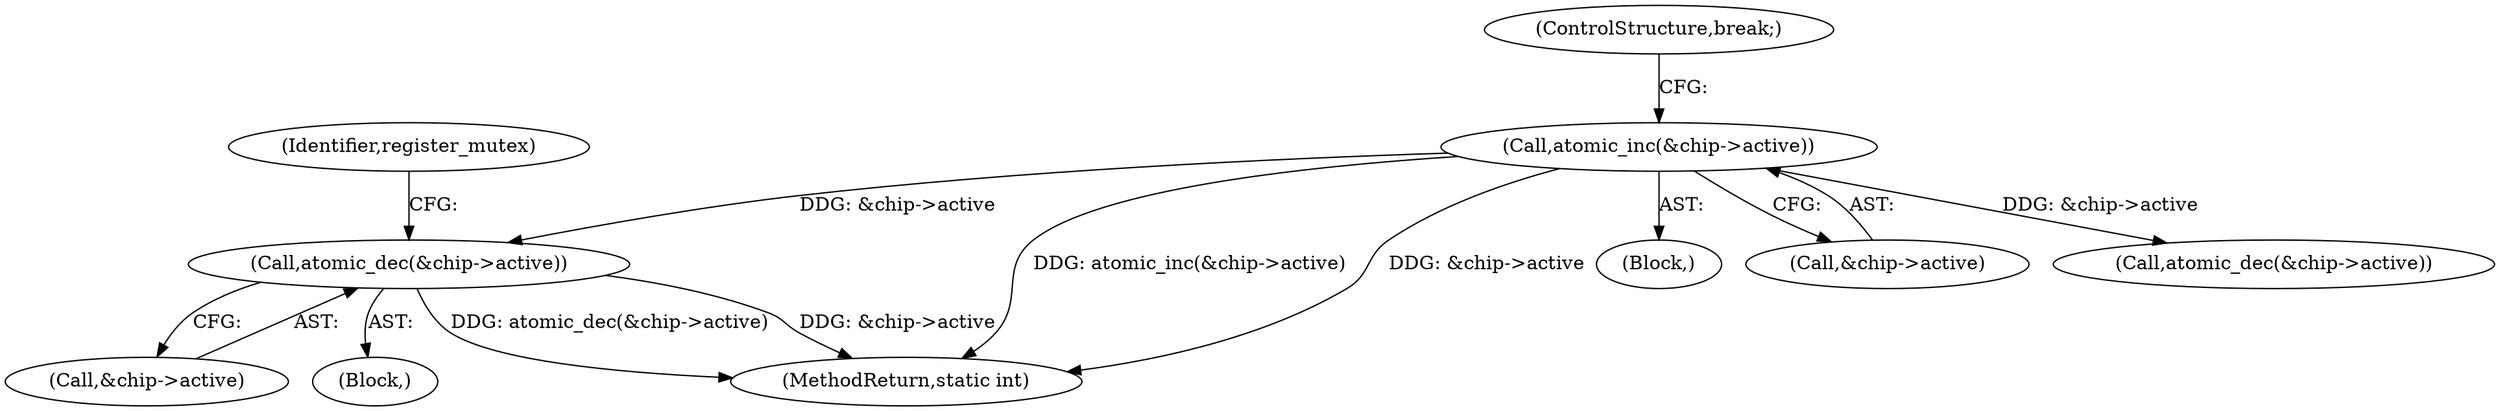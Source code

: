 digraph "0_linux_5f8cf712582617d523120df67d392059eaf2fc4b@pointer" {
"1000477" [label="(Call,atomic_dec(&chip->active))"];
"1000255" [label="(Call,atomic_inc(&chip->active))"];
"1000255" [label="(Call,atomic_inc(&chip->active))"];
"1000229" [label="(Block,)"];
"1000256" [label="(Call,&chip->active)"];
"1000260" [label="(ControlStructure,break;)"];
"1000500" [label="(Call,atomic_dec(&chip->active))"];
"1000478" [label="(Call,&chip->active)"];
"1000484" [label="(Identifier,register_mutex)"];
"1000477" [label="(Call,atomic_dec(&chip->active))"];
"1000112" [label="(Block,)"];
"1000510" [label="(MethodReturn,static int)"];
"1000477" -> "1000112"  [label="AST: "];
"1000477" -> "1000478"  [label="CFG: "];
"1000478" -> "1000477"  [label="AST: "];
"1000484" -> "1000477"  [label="CFG: "];
"1000477" -> "1000510"  [label="DDG: atomic_dec(&chip->active)"];
"1000477" -> "1000510"  [label="DDG: &chip->active"];
"1000255" -> "1000477"  [label="DDG: &chip->active"];
"1000255" -> "1000229"  [label="AST: "];
"1000255" -> "1000256"  [label="CFG: "];
"1000256" -> "1000255"  [label="AST: "];
"1000260" -> "1000255"  [label="CFG: "];
"1000255" -> "1000510"  [label="DDG: atomic_inc(&chip->active)"];
"1000255" -> "1000510"  [label="DDG: &chip->active"];
"1000255" -> "1000500"  [label="DDG: &chip->active"];
}
